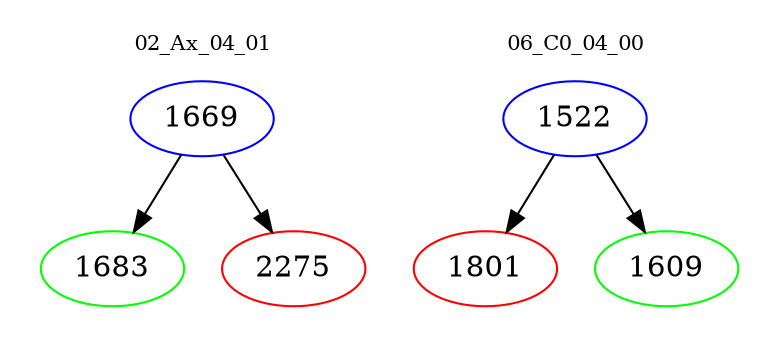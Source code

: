 digraph{
subgraph cluster_0 {
color = white
label = "02_Ax_04_01";
fontsize=10;
T0_1669 [label="1669", color="blue"]
T0_1669 -> T0_1683 [color="black"]
T0_1683 [label="1683", color="green"]
T0_1669 -> T0_2275 [color="black"]
T0_2275 [label="2275", color="red"]
}
subgraph cluster_1 {
color = white
label = "06_C0_04_00";
fontsize=10;
T1_1522 [label="1522", color="blue"]
T1_1522 -> T1_1801 [color="black"]
T1_1801 [label="1801", color="red"]
T1_1522 -> T1_1609 [color="black"]
T1_1609 [label="1609", color="green"]
}
}
